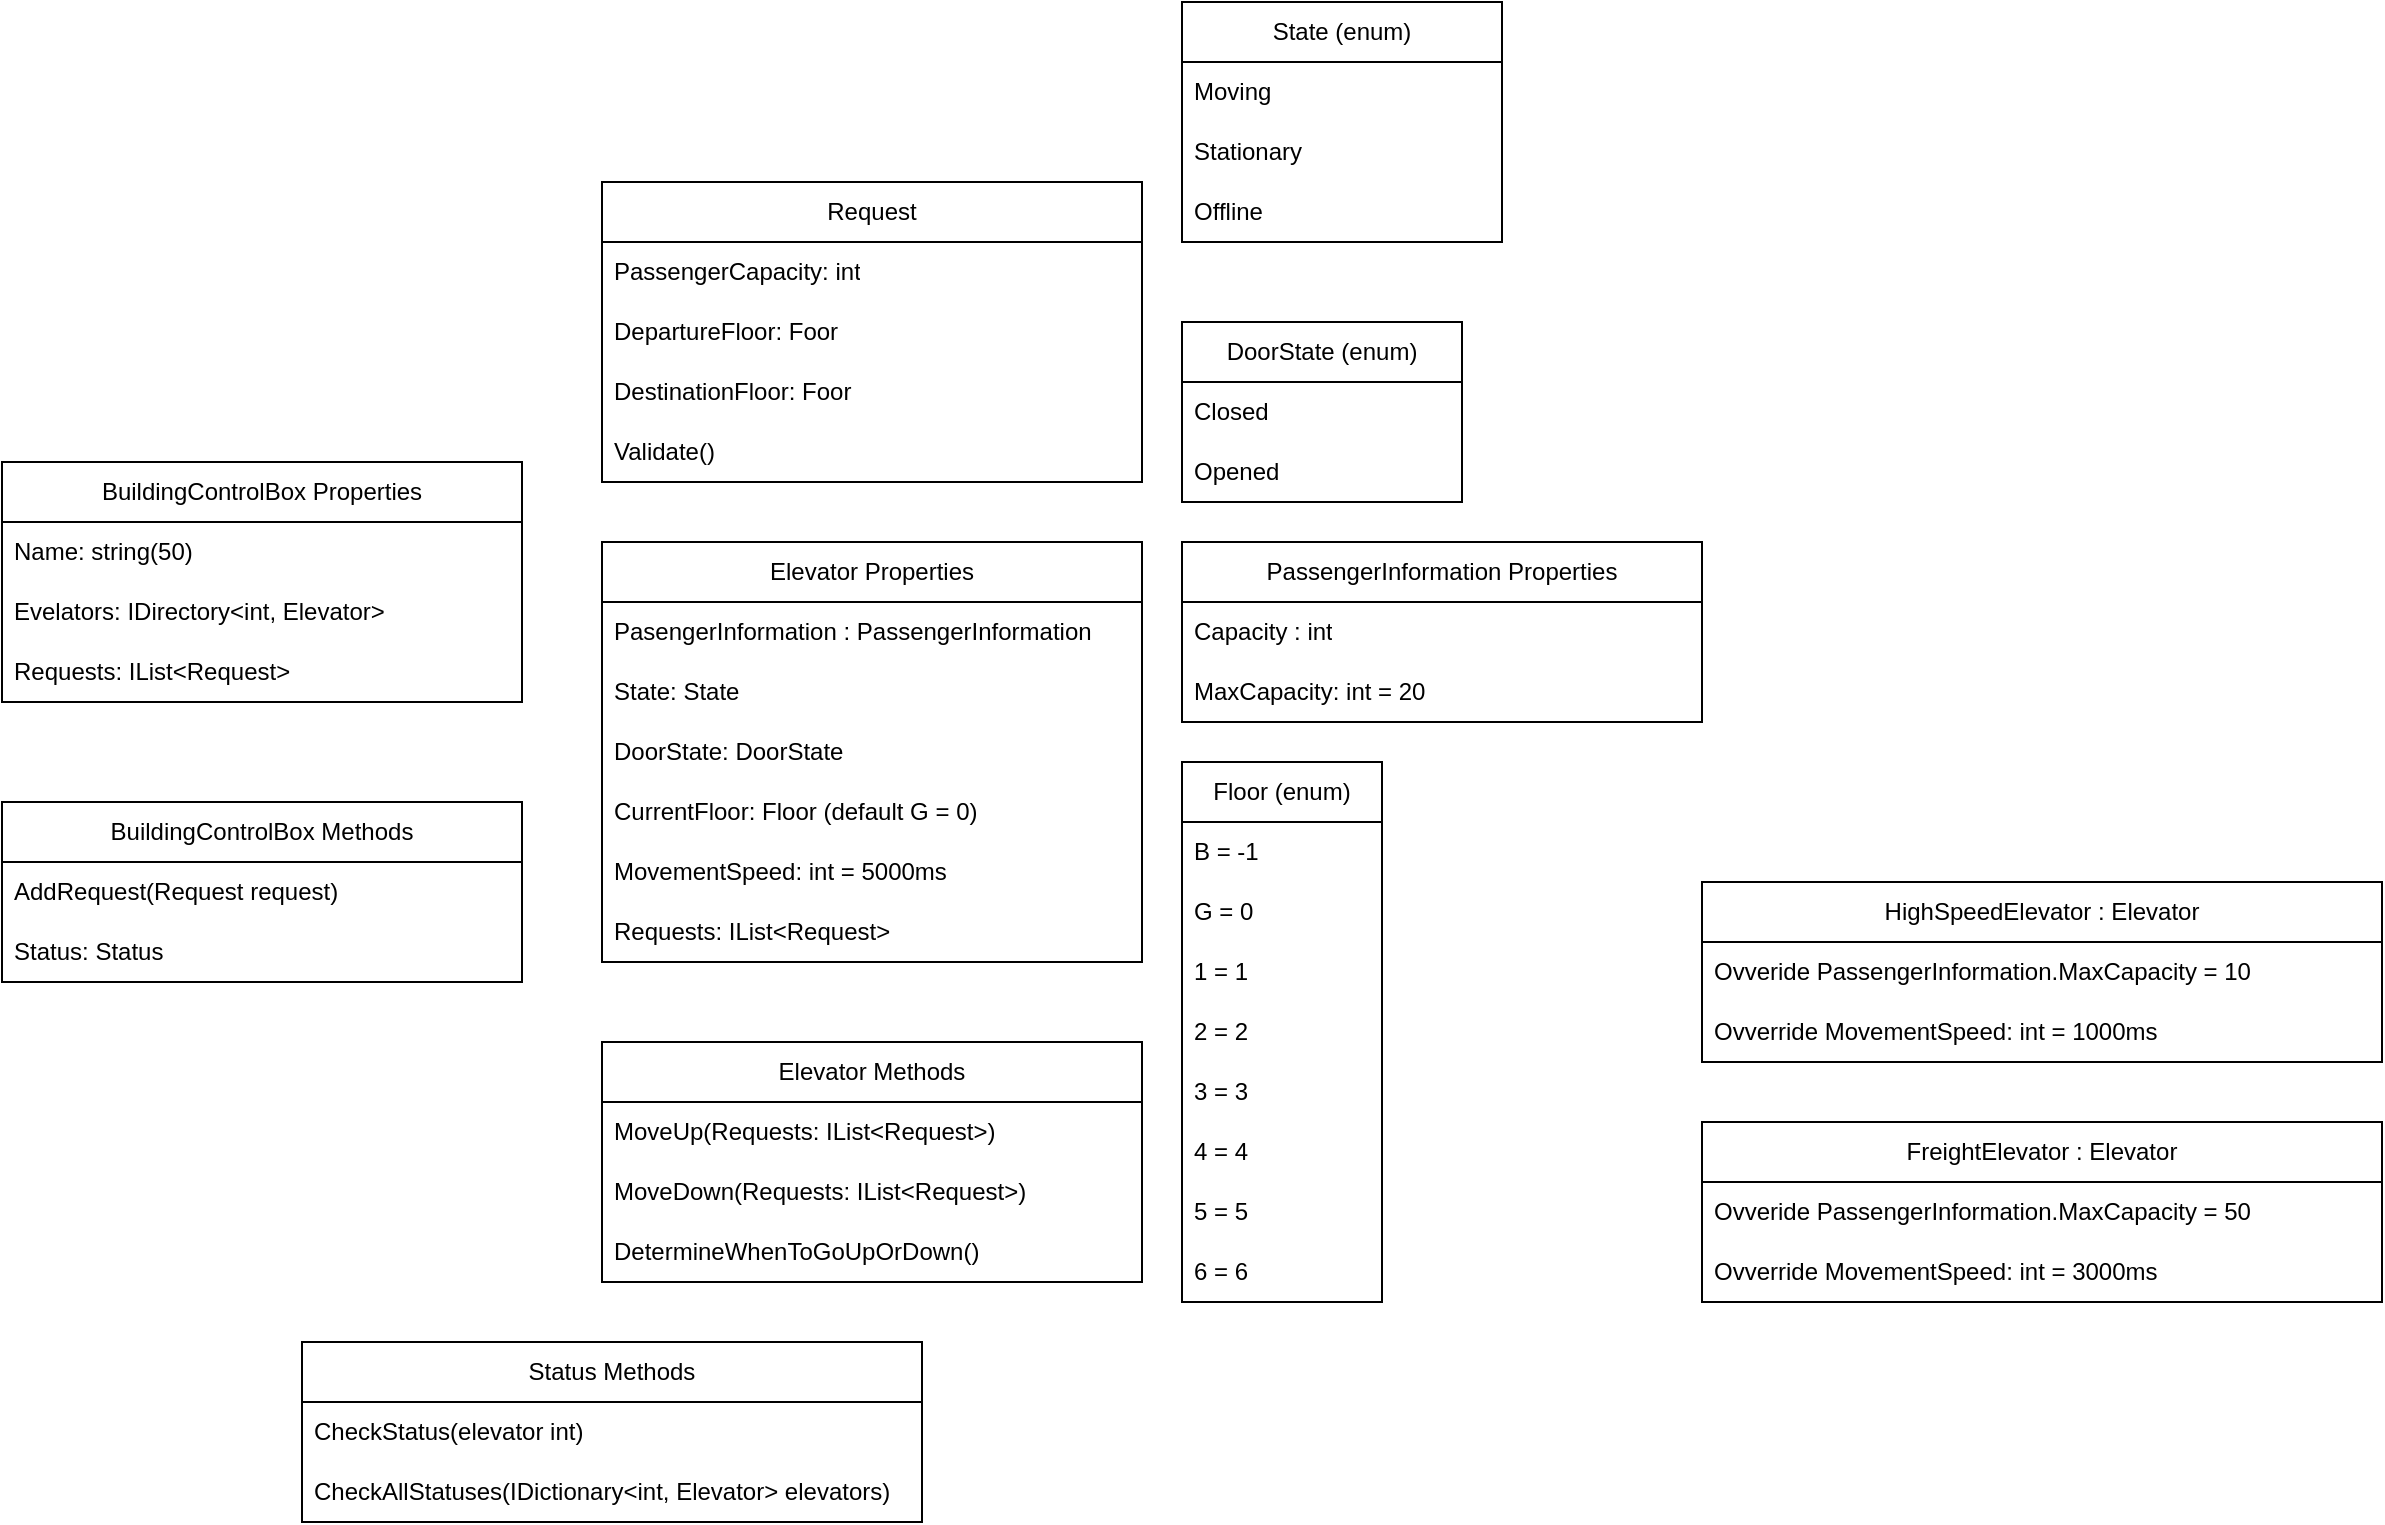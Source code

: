<mxfile version="27.0.9">
  <diagram name="Page-1" id="KNSOT0Oq70-5C_m-ww9H">
    <mxGraphModel dx="703" dy="981" grid="1" gridSize="10" guides="1" tooltips="1" connect="1" arrows="1" fold="1" page="1" pageScale="1" pageWidth="1654" pageHeight="1169" math="0" shadow="0">
      <root>
        <mxCell id="0" />
        <mxCell id="1" parent="0" />
        <mxCell id="uMqa3agR3pHqWGyt8EWW-1" value="State (enum)" style="swimlane;fontStyle=0;childLayout=stackLayout;horizontal=1;startSize=30;horizontalStack=0;resizeParent=1;resizeParentMax=0;resizeLast=0;collapsible=1;marginBottom=0;whiteSpace=wrap;html=1;" parent="1" vertex="1">
          <mxGeometry x="610" y="30" width="160" height="120" as="geometry" />
        </mxCell>
        <mxCell id="uMqa3agR3pHqWGyt8EWW-3" value="Moving" style="text;strokeColor=none;fillColor=none;align=left;verticalAlign=middle;spacingLeft=4;spacingRight=4;overflow=hidden;points=[[0,0.5],[1,0.5]];portConstraint=eastwest;rotatable=0;whiteSpace=wrap;html=1;" parent="uMqa3agR3pHqWGyt8EWW-1" vertex="1">
          <mxGeometry y="30" width="160" height="30" as="geometry" />
        </mxCell>
        <mxCell id="uMqa3agR3pHqWGyt8EWW-4" value="Stationary" style="text;strokeColor=none;fillColor=none;align=left;verticalAlign=middle;spacingLeft=4;spacingRight=4;overflow=hidden;points=[[0,0.5],[1,0.5]];portConstraint=eastwest;rotatable=0;whiteSpace=wrap;html=1;" parent="uMqa3agR3pHqWGyt8EWW-1" vertex="1">
          <mxGeometry y="60" width="160" height="30" as="geometry" />
        </mxCell>
        <mxCell id="siz12CeA1P1eLa787Vty-15" value="Offline" style="text;strokeColor=none;fillColor=none;align=left;verticalAlign=middle;spacingLeft=4;spacingRight=4;overflow=hidden;points=[[0,0.5],[1,0.5]];portConstraint=eastwest;rotatable=0;whiteSpace=wrap;html=1;" parent="uMqa3agR3pHqWGyt8EWW-1" vertex="1">
          <mxGeometry y="90" width="160" height="30" as="geometry" />
        </mxCell>
        <mxCell id="uMqa3agR3pHqWGyt8EWW-5" value="Elevator Properties" style="swimlane;fontStyle=0;childLayout=stackLayout;horizontal=1;startSize=30;horizontalStack=0;resizeParent=1;resizeParentMax=0;resizeLast=0;collapsible=1;marginBottom=0;whiteSpace=wrap;html=1;" parent="1" vertex="1">
          <mxGeometry x="320" y="300" width="270" height="210" as="geometry" />
        </mxCell>
        <mxCell id="uMqa3agR3pHqWGyt8EWW-6" value="PasengerInformation : PassengerInformation" style="text;strokeColor=none;fillColor=none;align=left;verticalAlign=middle;spacingLeft=4;spacingRight=4;overflow=hidden;points=[[0,0.5],[1,0.5]];portConstraint=eastwest;rotatable=0;whiteSpace=wrap;html=1;" parent="uMqa3agR3pHqWGyt8EWW-5" vertex="1">
          <mxGeometry y="30" width="270" height="30" as="geometry" />
        </mxCell>
        <mxCell id="uMqa3agR3pHqWGyt8EWW-9" value="State: State" style="text;strokeColor=none;fillColor=none;align=left;verticalAlign=middle;spacingLeft=4;spacingRight=4;overflow=hidden;points=[[0,0.5],[1,0.5]];portConstraint=eastwest;rotatable=0;whiteSpace=wrap;html=1;" parent="uMqa3agR3pHqWGyt8EWW-5" vertex="1">
          <mxGeometry y="60" width="270" height="30" as="geometry" />
        </mxCell>
        <mxCell id="uMqa3agR3pHqWGyt8EWW-10" value="DoorState: DoorState" style="text;strokeColor=none;fillColor=none;align=left;verticalAlign=middle;spacingLeft=4;spacingRight=4;overflow=hidden;points=[[0,0.5],[1,0.5]];portConstraint=eastwest;rotatable=0;whiteSpace=wrap;html=1;" parent="uMqa3agR3pHqWGyt8EWW-5" vertex="1">
          <mxGeometry y="90" width="270" height="30" as="geometry" />
        </mxCell>
        <mxCell id="uMqa3agR3pHqWGyt8EWW-57" value="CurrentFloor: Floor (default G = 0)" style="text;strokeColor=none;fillColor=none;align=left;verticalAlign=middle;spacingLeft=4;spacingRight=4;overflow=hidden;points=[[0,0.5],[1,0.5]];portConstraint=eastwest;rotatable=0;whiteSpace=wrap;html=1;" parent="uMqa3agR3pHqWGyt8EWW-5" vertex="1">
          <mxGeometry y="120" width="270" height="30" as="geometry" />
        </mxCell>
        <mxCell id="uMqa3agR3pHqWGyt8EWW-44" value="MovementSpeed: int = 5000ms" style="text;strokeColor=none;fillColor=none;align=left;verticalAlign=middle;spacingLeft=4;spacingRight=4;overflow=hidden;points=[[0,0.5],[1,0.5]];portConstraint=eastwest;rotatable=0;whiteSpace=wrap;html=1;" parent="uMqa3agR3pHqWGyt8EWW-5" vertex="1">
          <mxGeometry y="150" width="270" height="30" as="geometry" />
        </mxCell>
        <mxCell id="uMqa3agR3pHqWGyt8EWW-69" value="Requests: IList&amp;lt;Request&amp;gt;" style="text;strokeColor=none;fillColor=none;align=left;verticalAlign=middle;spacingLeft=4;spacingRight=4;overflow=hidden;points=[[0,0.5],[1,0.5]];portConstraint=eastwest;rotatable=0;whiteSpace=wrap;html=1;" parent="uMqa3agR3pHqWGyt8EWW-5" vertex="1">
          <mxGeometry y="180" width="270" height="30" as="geometry" />
        </mxCell>
        <mxCell id="uMqa3agR3pHqWGyt8EWW-19" value="Floor (enum)" style="swimlane;fontStyle=0;childLayout=stackLayout;horizontal=1;startSize=30;horizontalStack=0;resizeParent=1;resizeParentMax=0;resizeLast=0;collapsible=1;marginBottom=0;whiteSpace=wrap;html=1;" parent="1" vertex="1">
          <mxGeometry x="610" y="410" width="100" height="270" as="geometry" />
        </mxCell>
        <mxCell id="uMqa3agR3pHqWGyt8EWW-20" value="B = -1" style="text;strokeColor=none;fillColor=none;align=left;verticalAlign=middle;spacingLeft=4;spacingRight=4;overflow=hidden;points=[[0,0.5],[1,0.5]];portConstraint=eastwest;rotatable=0;whiteSpace=wrap;html=1;" parent="uMqa3agR3pHqWGyt8EWW-19" vertex="1">
          <mxGeometry y="30" width="100" height="30" as="geometry" />
        </mxCell>
        <mxCell id="uMqa3agR3pHqWGyt8EWW-21" value="G = 0" style="text;strokeColor=none;fillColor=none;align=left;verticalAlign=middle;spacingLeft=4;spacingRight=4;overflow=hidden;points=[[0,0.5],[1,0.5]];portConstraint=eastwest;rotatable=0;whiteSpace=wrap;html=1;" parent="uMqa3agR3pHqWGyt8EWW-19" vertex="1">
          <mxGeometry y="60" width="100" height="30" as="geometry" />
        </mxCell>
        <mxCell id="uMqa3agR3pHqWGyt8EWW-22" value="1 = 1" style="text;strokeColor=none;fillColor=none;align=left;verticalAlign=middle;spacingLeft=4;spacingRight=4;overflow=hidden;points=[[0,0.5],[1,0.5]];portConstraint=eastwest;rotatable=0;whiteSpace=wrap;html=1;" parent="uMqa3agR3pHqWGyt8EWW-19" vertex="1">
          <mxGeometry y="90" width="100" height="30" as="geometry" />
        </mxCell>
        <mxCell id="uMqa3agR3pHqWGyt8EWW-23" value="2 = 2" style="text;strokeColor=none;fillColor=none;align=left;verticalAlign=middle;spacingLeft=4;spacingRight=4;overflow=hidden;points=[[0,0.5],[1,0.5]];portConstraint=eastwest;rotatable=0;whiteSpace=wrap;html=1;" parent="uMqa3agR3pHqWGyt8EWW-19" vertex="1">
          <mxGeometry y="120" width="100" height="30" as="geometry" />
        </mxCell>
        <mxCell id="uMqa3agR3pHqWGyt8EWW-24" value="3 = 3" style="text;strokeColor=none;fillColor=none;align=left;verticalAlign=middle;spacingLeft=4;spacingRight=4;overflow=hidden;points=[[0,0.5],[1,0.5]];portConstraint=eastwest;rotatable=0;whiteSpace=wrap;html=1;" parent="uMqa3agR3pHqWGyt8EWW-19" vertex="1">
          <mxGeometry y="150" width="100" height="30" as="geometry" />
        </mxCell>
        <mxCell id="uMqa3agR3pHqWGyt8EWW-25" value="4 = 4" style="text;strokeColor=none;fillColor=none;align=left;verticalAlign=middle;spacingLeft=4;spacingRight=4;overflow=hidden;points=[[0,0.5],[1,0.5]];portConstraint=eastwest;rotatable=0;whiteSpace=wrap;html=1;" parent="uMqa3agR3pHqWGyt8EWW-19" vertex="1">
          <mxGeometry y="180" width="100" height="30" as="geometry" />
        </mxCell>
        <mxCell id="uMqa3agR3pHqWGyt8EWW-26" value="5 = 5" style="text;strokeColor=none;fillColor=none;align=left;verticalAlign=middle;spacingLeft=4;spacingRight=4;overflow=hidden;points=[[0,0.5],[1,0.5]];portConstraint=eastwest;rotatable=0;whiteSpace=wrap;html=1;" parent="uMqa3agR3pHqWGyt8EWW-19" vertex="1">
          <mxGeometry y="210" width="100" height="30" as="geometry" />
        </mxCell>
        <mxCell id="uMqa3agR3pHqWGyt8EWW-27" value="6 = 6" style="text;strokeColor=none;fillColor=none;align=left;verticalAlign=middle;spacingLeft=4;spacingRight=4;overflow=hidden;points=[[0,0.5],[1,0.5]];portConstraint=eastwest;rotatable=0;whiteSpace=wrap;html=1;" parent="uMqa3agR3pHqWGyt8EWW-19" vertex="1">
          <mxGeometry y="240" width="100" height="30" as="geometry" />
        </mxCell>
        <mxCell id="uMqa3agR3pHqWGyt8EWW-29" value="PassengerInformation Properties" style="swimlane;fontStyle=0;childLayout=stackLayout;horizontal=1;startSize=30;horizontalStack=0;resizeParent=1;resizeParentMax=0;resizeLast=0;collapsible=1;marginBottom=0;whiteSpace=wrap;html=1;" parent="1" vertex="1">
          <mxGeometry x="610" y="300" width="260" height="90" as="geometry" />
        </mxCell>
        <mxCell id="uMqa3agR3pHqWGyt8EWW-30" value="Capacity : int" style="text;strokeColor=none;fillColor=none;align=left;verticalAlign=middle;spacingLeft=4;spacingRight=4;overflow=hidden;points=[[0,0.5],[1,0.5]];portConstraint=eastwest;rotatable=0;whiteSpace=wrap;html=1;" parent="uMqa3agR3pHqWGyt8EWW-29" vertex="1">
          <mxGeometry y="30" width="260" height="30" as="geometry" />
        </mxCell>
        <mxCell id="uMqa3agR3pHqWGyt8EWW-32" value="MaxCapacity: int = 20" style="text;strokeColor=none;fillColor=none;align=left;verticalAlign=middle;spacingLeft=4;spacingRight=4;overflow=hidden;points=[[0,0.5],[1,0.5]];portConstraint=eastwest;rotatable=0;whiteSpace=wrap;html=1;" parent="uMqa3agR3pHqWGyt8EWW-29" vertex="1">
          <mxGeometry y="60" width="260" height="30" as="geometry" />
        </mxCell>
        <mxCell id="uMqa3agR3pHqWGyt8EWW-41" value="&lt;div&gt;DoorState (enum)&lt;/div&gt;" style="swimlane;fontStyle=0;childLayout=stackLayout;horizontal=1;startSize=30;horizontalStack=0;resizeParent=1;resizeParentMax=0;resizeLast=0;collapsible=1;marginBottom=0;whiteSpace=wrap;html=1;" parent="1" vertex="1">
          <mxGeometry x="610" y="190" width="140" height="90" as="geometry" />
        </mxCell>
        <mxCell id="uMqa3agR3pHqWGyt8EWW-42" value="Closed" style="text;strokeColor=none;fillColor=none;align=left;verticalAlign=middle;spacingLeft=4;spacingRight=4;overflow=hidden;points=[[0,0.5],[1,0.5]];portConstraint=eastwest;rotatable=0;whiteSpace=wrap;html=1;" parent="uMqa3agR3pHqWGyt8EWW-41" vertex="1">
          <mxGeometry y="30" width="140" height="30" as="geometry" />
        </mxCell>
        <mxCell id="uMqa3agR3pHqWGyt8EWW-43" value="Opened" style="text;strokeColor=none;fillColor=none;align=left;verticalAlign=middle;spacingLeft=4;spacingRight=4;overflow=hidden;points=[[0,0.5],[1,0.5]];portConstraint=eastwest;rotatable=0;whiteSpace=wrap;html=1;" parent="uMqa3agR3pHqWGyt8EWW-41" vertex="1">
          <mxGeometry y="60" width="140" height="30" as="geometry" />
        </mxCell>
        <mxCell id="uMqa3agR3pHqWGyt8EWW-45" value="BuildingControlBox Properties" style="swimlane;fontStyle=0;childLayout=stackLayout;horizontal=1;startSize=30;horizontalStack=0;resizeParent=1;resizeParentMax=0;resizeLast=0;collapsible=1;marginBottom=0;whiteSpace=wrap;html=1;" parent="1" vertex="1">
          <mxGeometry x="20" y="260" width="260" height="120" as="geometry" />
        </mxCell>
        <mxCell id="uMqa3agR3pHqWGyt8EWW-46" value="Name: string(50)" style="text;strokeColor=none;fillColor=none;align=left;verticalAlign=middle;spacingLeft=4;spacingRight=4;overflow=hidden;points=[[0,0.5],[1,0.5]];portConstraint=eastwest;rotatable=0;whiteSpace=wrap;html=1;" parent="uMqa3agR3pHqWGyt8EWW-45" vertex="1">
          <mxGeometry y="30" width="260" height="30" as="geometry" />
        </mxCell>
        <mxCell id="uMqa3agR3pHqWGyt8EWW-50" value="Evelators: IDirectory&amp;lt;int, Elevator&amp;gt;" style="text;strokeColor=none;fillColor=none;align=left;verticalAlign=middle;spacingLeft=4;spacingRight=4;overflow=hidden;points=[[0,0.5],[1,0.5]];portConstraint=eastwest;rotatable=0;whiteSpace=wrap;html=1;" parent="uMqa3agR3pHqWGyt8EWW-45" vertex="1">
          <mxGeometry y="60" width="260" height="30" as="geometry" />
        </mxCell>
        <mxCell id="uMqa3agR3pHqWGyt8EWW-51" value="Requests: IList&amp;lt;Request&amp;gt;" style="text;strokeColor=none;fillColor=none;align=left;verticalAlign=middle;spacingLeft=4;spacingRight=4;overflow=hidden;points=[[0,0.5],[1,0.5]];portConstraint=eastwest;rotatable=0;whiteSpace=wrap;html=1;" parent="uMqa3agR3pHqWGyt8EWW-45" vertex="1">
          <mxGeometry y="90" width="260" height="30" as="geometry" />
        </mxCell>
        <mxCell id="uMqa3agR3pHqWGyt8EWW-52" value="Request" style="swimlane;fontStyle=0;childLayout=stackLayout;horizontal=1;startSize=30;horizontalStack=0;resizeParent=1;resizeParentMax=0;resizeLast=0;collapsible=1;marginBottom=0;whiteSpace=wrap;html=1;" parent="1" vertex="1">
          <mxGeometry x="320" y="120" width="270" height="150" as="geometry" />
        </mxCell>
        <mxCell id="uMqa3agR3pHqWGyt8EWW-54" value="PassengerCapacity: int" style="text;strokeColor=none;fillColor=none;align=left;verticalAlign=middle;spacingLeft=4;spacingRight=4;overflow=hidden;points=[[0,0.5],[1,0.5]];portConstraint=eastwest;rotatable=0;whiteSpace=wrap;html=1;" parent="uMqa3agR3pHqWGyt8EWW-52" vertex="1">
          <mxGeometry y="30" width="270" height="30" as="geometry" />
        </mxCell>
        <mxCell id="uMqa3agR3pHqWGyt8EWW-55" value="DepartureFloor: Foor" style="text;strokeColor=none;fillColor=none;align=left;verticalAlign=middle;spacingLeft=4;spacingRight=4;overflow=hidden;points=[[0,0.5],[1,0.5]];portConstraint=eastwest;rotatable=0;whiteSpace=wrap;html=1;" parent="uMqa3agR3pHqWGyt8EWW-52" vertex="1">
          <mxGeometry y="60" width="270" height="30" as="geometry" />
        </mxCell>
        <mxCell id="uMqa3agR3pHqWGyt8EWW-68" value="DestinationFloor: Foor" style="text;strokeColor=none;fillColor=none;align=left;verticalAlign=middle;spacingLeft=4;spacingRight=4;overflow=hidden;points=[[0,0.5],[1,0.5]];portConstraint=eastwest;rotatable=0;whiteSpace=wrap;html=1;" parent="uMqa3agR3pHqWGyt8EWW-52" vertex="1">
          <mxGeometry y="90" width="270" height="30" as="geometry" />
        </mxCell>
        <mxCell id="uMqa3agR3pHqWGyt8EWW-56" value="Validate()" style="text;strokeColor=none;fillColor=none;align=left;verticalAlign=middle;spacingLeft=4;spacingRight=4;overflow=hidden;points=[[0,0.5],[1,0.5]];portConstraint=eastwest;rotatable=0;whiteSpace=wrap;html=1;" parent="uMqa3agR3pHqWGyt8EWW-52" vertex="1">
          <mxGeometry y="120" width="270" height="30" as="geometry" />
        </mxCell>
        <mxCell id="uMqa3agR3pHqWGyt8EWW-58" value="FreightElevator : Elevator" style="swimlane;fontStyle=0;childLayout=stackLayout;horizontal=1;startSize=30;horizontalStack=0;resizeParent=1;resizeParentMax=0;resizeLast=0;collapsible=1;marginBottom=0;whiteSpace=wrap;html=1;" parent="1" vertex="1">
          <mxGeometry x="870" y="590" width="340" height="90" as="geometry" />
        </mxCell>
        <mxCell id="uMqa3agR3pHqWGyt8EWW-63" value="Ovveride PassengerInformation.MaxCapacity = 50" style="text;strokeColor=none;fillColor=none;align=left;verticalAlign=middle;spacingLeft=4;spacingRight=4;overflow=hidden;points=[[0,0.5],[1,0.5]];portConstraint=eastwest;rotatable=0;whiteSpace=wrap;html=1;" parent="uMqa3agR3pHqWGyt8EWW-58" vertex="1">
          <mxGeometry y="30" width="340" height="30" as="geometry" />
        </mxCell>
        <mxCell id="uMqa3agR3pHqWGyt8EWW-64" value="Ovverride MovementSpeed: int = 3000ms" style="text;strokeColor=none;fillColor=none;align=left;verticalAlign=middle;spacingLeft=4;spacingRight=4;overflow=hidden;points=[[0,0.5],[1,0.5]];portConstraint=eastwest;rotatable=0;whiteSpace=wrap;html=1;" parent="uMqa3agR3pHqWGyt8EWW-58" vertex="1">
          <mxGeometry y="60" width="340" height="30" as="geometry" />
        </mxCell>
        <mxCell id="uMqa3agR3pHqWGyt8EWW-65" value="HighSpeedElevator : Elevator" style="swimlane;fontStyle=0;childLayout=stackLayout;horizontal=1;startSize=30;horizontalStack=0;resizeParent=1;resizeParentMax=0;resizeLast=0;collapsible=1;marginBottom=0;whiteSpace=wrap;html=1;" parent="1" vertex="1">
          <mxGeometry x="870" y="470" width="340" height="90" as="geometry" />
        </mxCell>
        <mxCell id="uMqa3agR3pHqWGyt8EWW-66" value="Ovveride PassengerInformation.MaxCapacity = 10" style="text;strokeColor=none;fillColor=none;align=left;verticalAlign=middle;spacingLeft=4;spacingRight=4;overflow=hidden;points=[[0,0.5],[1,0.5]];portConstraint=eastwest;rotatable=0;whiteSpace=wrap;html=1;" parent="uMqa3agR3pHqWGyt8EWW-65" vertex="1">
          <mxGeometry y="30" width="340" height="30" as="geometry" />
        </mxCell>
        <mxCell id="uMqa3agR3pHqWGyt8EWW-67" value="Ovverride MovementSpeed: int = 1000ms" style="text;strokeColor=none;fillColor=none;align=left;verticalAlign=middle;spacingLeft=4;spacingRight=4;overflow=hidden;points=[[0,0.5],[1,0.5]];portConstraint=eastwest;rotatable=0;whiteSpace=wrap;html=1;" parent="uMqa3agR3pHqWGyt8EWW-65" vertex="1">
          <mxGeometry y="60" width="340" height="30" as="geometry" />
        </mxCell>
        <mxCell id="uMqa3agR3pHqWGyt8EWW-70" value="Elevator Methods" style="swimlane;fontStyle=0;childLayout=stackLayout;horizontal=1;startSize=30;horizontalStack=0;resizeParent=1;resizeParentMax=0;resizeLast=0;collapsible=1;marginBottom=0;whiteSpace=wrap;html=1;" parent="1" vertex="1">
          <mxGeometry x="320" y="550" width="270" height="120" as="geometry" />
        </mxCell>
        <mxCell id="uMqa3agR3pHqWGyt8EWW-71" value="MoveUp(Requests: IList&amp;lt;Request&amp;gt;)" style="text;strokeColor=none;fillColor=none;align=left;verticalAlign=middle;spacingLeft=4;spacingRight=4;overflow=hidden;points=[[0,0.5],[1,0.5]];portConstraint=eastwest;rotatable=0;whiteSpace=wrap;html=1;" parent="uMqa3agR3pHqWGyt8EWW-70" vertex="1">
          <mxGeometry y="30" width="270" height="30" as="geometry" />
        </mxCell>
        <mxCell id="uMqa3agR3pHqWGyt8EWW-72" value="MoveDown(Requests: IList&amp;lt;Request&amp;gt;)" style="text;strokeColor=none;fillColor=none;align=left;verticalAlign=middle;spacingLeft=4;spacingRight=4;overflow=hidden;points=[[0,0.5],[1,0.5]];portConstraint=eastwest;rotatable=0;whiteSpace=wrap;html=1;" parent="uMqa3agR3pHqWGyt8EWW-70" vertex="1">
          <mxGeometry y="60" width="270" height="30" as="geometry" />
        </mxCell>
        <mxCell id="uMqa3agR3pHqWGyt8EWW-73" value="DetermineWhenToGoUpOrDown()" style="text;strokeColor=none;fillColor=none;align=left;verticalAlign=middle;spacingLeft=4;spacingRight=4;overflow=hidden;points=[[0,0.5],[1,0.5]];portConstraint=eastwest;rotatable=0;whiteSpace=wrap;html=1;" parent="uMqa3agR3pHqWGyt8EWW-70" vertex="1">
          <mxGeometry y="90" width="270" height="30" as="geometry" />
        </mxCell>
        <mxCell id="siz12CeA1P1eLa787Vty-1" value="BuildingControlBox Methods" style="swimlane;fontStyle=0;childLayout=stackLayout;horizontal=1;startSize=30;horizontalStack=0;resizeParent=1;resizeParentMax=0;resizeLast=0;collapsible=1;marginBottom=0;whiteSpace=wrap;html=1;" parent="1" vertex="1">
          <mxGeometry x="20" y="430" width="260" height="90" as="geometry" />
        </mxCell>
        <mxCell id="siz12CeA1P1eLa787Vty-2" value="AddRequest(Request request)" style="text;strokeColor=none;fillColor=none;align=left;verticalAlign=middle;spacingLeft=4;spacingRight=4;overflow=hidden;points=[[0,0.5],[1,0.5]];portConstraint=eastwest;rotatable=0;whiteSpace=wrap;html=1;" parent="siz12CeA1P1eLa787Vty-1" vertex="1">
          <mxGeometry y="30" width="260" height="30" as="geometry" />
        </mxCell>
        <mxCell id="siz12CeA1P1eLa787Vty-4" value="Status: Status" style="text;strokeColor=none;fillColor=none;align=left;verticalAlign=middle;spacingLeft=4;spacingRight=4;overflow=hidden;points=[[0,0.5],[1,0.5]];portConstraint=eastwest;rotatable=0;whiteSpace=wrap;html=1;" parent="siz12CeA1P1eLa787Vty-1" vertex="1">
          <mxGeometry y="60" width="260" height="30" as="geometry" />
        </mxCell>
        <mxCell id="siz12CeA1P1eLa787Vty-17" value="Status Methods" style="swimlane;fontStyle=0;childLayout=stackLayout;horizontal=1;startSize=30;horizontalStack=0;resizeParent=1;resizeParentMax=0;resizeLast=0;collapsible=1;marginBottom=0;whiteSpace=wrap;html=1;" parent="1" vertex="1">
          <mxGeometry x="170" y="700" width="310" height="90" as="geometry" />
        </mxCell>
        <mxCell id="siz12CeA1P1eLa787Vty-19" value="CheckStatus(elevator int)" style="text;strokeColor=none;fillColor=none;align=left;verticalAlign=middle;spacingLeft=4;spacingRight=4;overflow=hidden;points=[[0,0.5],[1,0.5]];portConstraint=eastwest;rotatable=0;whiteSpace=wrap;html=1;" parent="siz12CeA1P1eLa787Vty-17" vertex="1">
          <mxGeometry y="30" width="310" height="30" as="geometry" />
        </mxCell>
        <mxCell id="siz12CeA1P1eLa787Vty-20" value="CheckAllStatuses(IDictionary&amp;lt;int, Elevator&amp;gt; elevators)" style="text;strokeColor=none;fillColor=none;align=left;verticalAlign=middle;spacingLeft=4;spacingRight=4;overflow=hidden;points=[[0,0.5],[1,0.5]];portConstraint=eastwest;rotatable=0;whiteSpace=wrap;html=1;" parent="siz12CeA1P1eLa787Vty-17" vertex="1">
          <mxGeometry y="60" width="310" height="30" as="geometry" />
        </mxCell>
      </root>
    </mxGraphModel>
  </diagram>
</mxfile>
